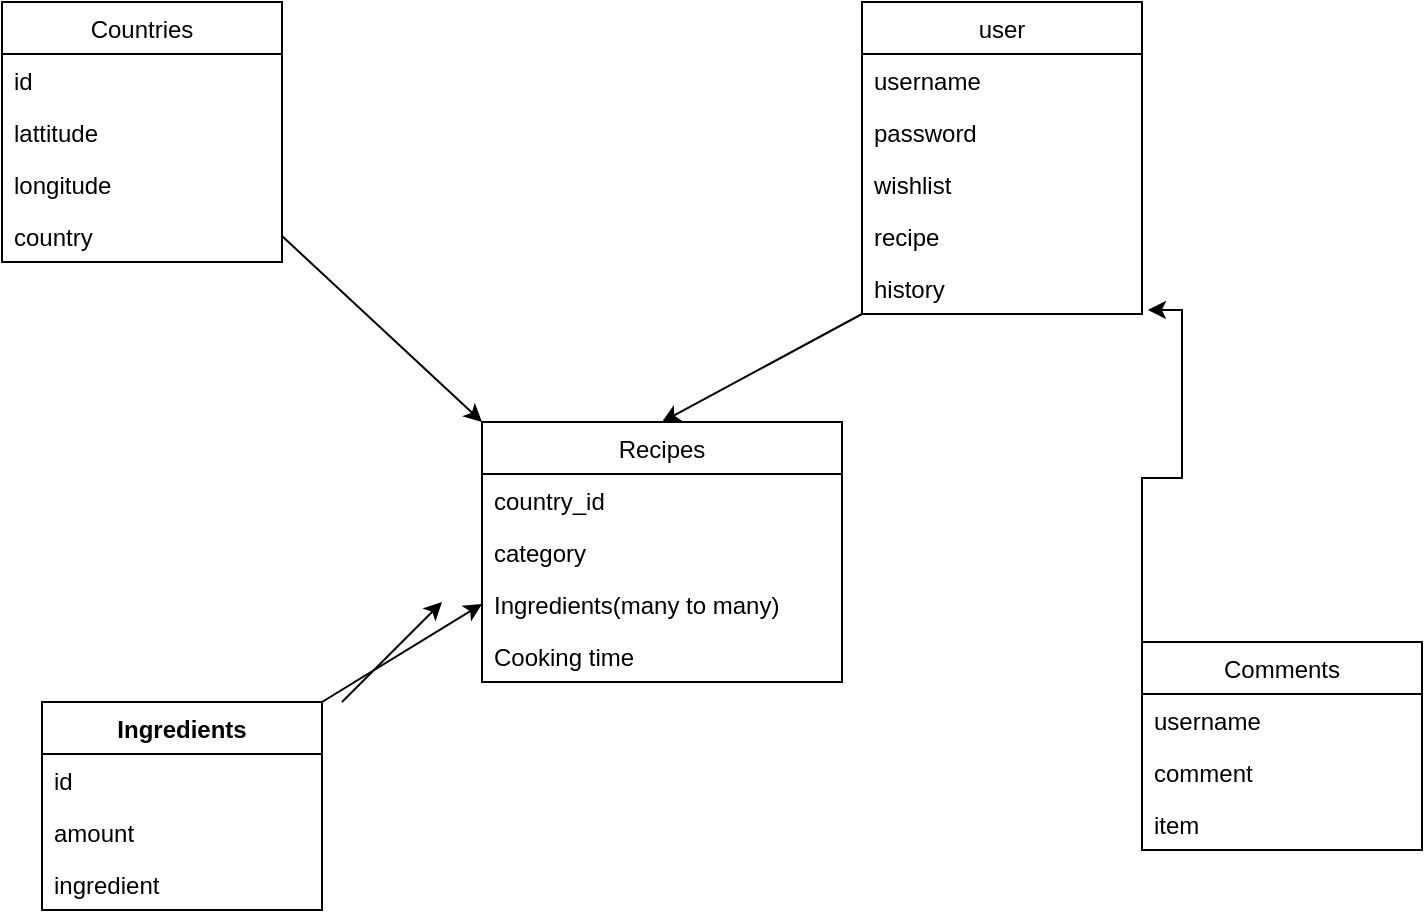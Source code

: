 <mxfile version="14.6.13" type="github">
  <diagram id="hhUe60nJqZDTVUf_EVyS" name="Page-1">
    <mxGraphModel dx="1422" dy="791" grid="1" gridSize="10" guides="1" tooltips="1" connect="1" arrows="1" fold="1" page="1" pageScale="1" pageWidth="850" pageHeight="1100" math="0" shadow="0">
      <root>
        <mxCell id="0" />
        <mxCell id="1" parent="0" />
        <mxCell id="59pdHvx7d3qj8lrXFZFq-1" value="Countries" style="swimlane;fontStyle=0;childLayout=stackLayout;horizontal=1;startSize=26;fillColor=none;horizontalStack=0;resizeParent=1;resizeParentMax=0;resizeLast=0;collapsible=1;marginBottom=0;" parent="1" vertex="1">
          <mxGeometry x="80" y="80" width="140" height="130" as="geometry" />
        </mxCell>
        <mxCell id="59pdHvx7d3qj8lrXFZFq-5" value="id" style="text;strokeColor=none;fillColor=none;align=left;verticalAlign=top;spacingLeft=4;spacingRight=4;overflow=hidden;rotatable=0;points=[[0,0.5],[1,0.5]];portConstraint=eastwest;" parent="59pdHvx7d3qj8lrXFZFq-1" vertex="1">
          <mxGeometry y="26" width="140" height="26" as="geometry" />
        </mxCell>
        <mxCell id="59pdHvx7d3qj8lrXFZFq-2" value="lattitude" style="text;strokeColor=none;fillColor=none;align=left;verticalAlign=top;spacingLeft=4;spacingRight=4;overflow=hidden;rotatable=0;points=[[0,0.5],[1,0.5]];portConstraint=eastwest;" parent="59pdHvx7d3qj8lrXFZFq-1" vertex="1">
          <mxGeometry y="52" width="140" height="26" as="geometry" />
        </mxCell>
        <mxCell id="59pdHvx7d3qj8lrXFZFq-3" value="longitude" style="text;strokeColor=none;fillColor=none;align=left;verticalAlign=top;spacingLeft=4;spacingRight=4;overflow=hidden;rotatable=0;points=[[0,0.5],[1,0.5]];portConstraint=eastwest;" parent="59pdHvx7d3qj8lrXFZFq-1" vertex="1">
          <mxGeometry y="78" width="140" height="26" as="geometry" />
        </mxCell>
        <mxCell id="59pdHvx7d3qj8lrXFZFq-4" value="country" style="text;strokeColor=none;fillColor=none;align=left;verticalAlign=top;spacingLeft=4;spacingRight=4;overflow=hidden;rotatable=0;points=[[0,0.5],[1,0.5]];portConstraint=eastwest;" parent="59pdHvx7d3qj8lrXFZFq-1" vertex="1">
          <mxGeometry y="104" width="140" height="26" as="geometry" />
        </mxCell>
        <mxCell id="59pdHvx7d3qj8lrXFZFq-6" value="Recipes" style="swimlane;fontStyle=0;childLayout=stackLayout;horizontal=1;startSize=26;fillColor=none;horizontalStack=0;resizeParent=1;resizeParentMax=0;resizeLast=0;collapsible=1;marginBottom=0;" parent="1" vertex="1">
          <mxGeometry x="320" y="290" width="180" height="130" as="geometry" />
        </mxCell>
        <mxCell id="59pdHvx7d3qj8lrXFZFq-7" value="country_id" style="text;strokeColor=none;fillColor=none;align=left;verticalAlign=top;spacingLeft=4;spacingRight=4;overflow=hidden;rotatable=0;points=[[0,0.5],[1,0.5]];portConstraint=eastwest;" parent="59pdHvx7d3qj8lrXFZFq-6" vertex="1">
          <mxGeometry y="26" width="180" height="26" as="geometry" />
        </mxCell>
        <mxCell id="59pdHvx7d3qj8lrXFZFq-8" value="category" style="text;strokeColor=none;fillColor=none;align=left;verticalAlign=top;spacingLeft=4;spacingRight=4;overflow=hidden;rotatable=0;points=[[0,0.5],[1,0.5]];portConstraint=eastwest;" parent="59pdHvx7d3qj8lrXFZFq-6" vertex="1">
          <mxGeometry y="52" width="180" height="26" as="geometry" />
        </mxCell>
        <mxCell id="59pdHvx7d3qj8lrXFZFq-12" value="Ingredients(many to many)" style="text;strokeColor=none;fillColor=none;align=left;verticalAlign=top;spacingLeft=4;spacingRight=4;overflow=hidden;rotatable=0;points=[[0,0.5],[1,0.5]];portConstraint=eastwest;" parent="59pdHvx7d3qj8lrXFZFq-6" vertex="1">
          <mxGeometry y="78" width="180" height="26" as="geometry" />
        </mxCell>
        <mxCell id="59pdHvx7d3qj8lrXFZFq-13" value="Cooking time" style="text;strokeColor=none;fillColor=none;align=left;verticalAlign=top;spacingLeft=4;spacingRight=4;overflow=hidden;rotatable=0;points=[[0,0.5],[1,0.5]];portConstraint=eastwest;" parent="59pdHvx7d3qj8lrXFZFq-6" vertex="1">
          <mxGeometry y="104" width="180" height="26" as="geometry" />
        </mxCell>
        <mxCell id="59pdHvx7d3qj8lrXFZFq-10" value="" style="endArrow=classic;html=1;exitX=1;exitY=0.5;exitDx=0;exitDy=0;entryX=0;entryY=0;entryDx=0;entryDy=0;" parent="1" source="59pdHvx7d3qj8lrXFZFq-4" target="59pdHvx7d3qj8lrXFZFq-6" edge="1">
          <mxGeometry width="50" height="50" relative="1" as="geometry">
            <mxPoint x="400" y="430" as="sourcePoint" />
            <mxPoint x="450" y="380" as="targetPoint" />
          </mxGeometry>
        </mxCell>
        <mxCell id="59pdHvx7d3qj8lrXFZFq-14" value="user" style="swimlane;fontStyle=0;childLayout=stackLayout;horizontal=1;startSize=26;fillColor=none;horizontalStack=0;resizeParent=1;resizeParentMax=0;resizeLast=0;collapsible=1;marginBottom=0;" parent="1" vertex="1">
          <mxGeometry x="510" y="80" width="140" height="156" as="geometry" />
        </mxCell>
        <mxCell id="59pdHvx7d3qj8lrXFZFq-15" value="username" style="text;strokeColor=none;fillColor=none;align=left;verticalAlign=top;spacingLeft=4;spacingRight=4;overflow=hidden;rotatable=0;points=[[0,0.5],[1,0.5]];portConstraint=eastwest;" parent="59pdHvx7d3qj8lrXFZFq-14" vertex="1">
          <mxGeometry y="26" width="140" height="26" as="geometry" />
        </mxCell>
        <mxCell id="59pdHvx7d3qj8lrXFZFq-16" value="password" style="text;strokeColor=none;fillColor=none;align=left;verticalAlign=top;spacingLeft=4;spacingRight=4;overflow=hidden;rotatable=0;points=[[0,0.5],[1,0.5]];portConstraint=eastwest;" parent="59pdHvx7d3qj8lrXFZFq-14" vertex="1">
          <mxGeometry y="52" width="140" height="26" as="geometry" />
        </mxCell>
        <mxCell id="w_2Mpq1B6Ed-xdbpefr0-9" value="wishlist" style="text;strokeColor=none;fillColor=none;align=left;verticalAlign=top;spacingLeft=4;spacingRight=4;overflow=hidden;rotatable=0;points=[[0,0.5],[1,0.5]];portConstraint=eastwest;" parent="59pdHvx7d3qj8lrXFZFq-14" vertex="1">
          <mxGeometry y="78" width="140" height="26" as="geometry" />
        </mxCell>
        <mxCell id="w_2Mpq1B6Ed-xdbpefr0-10" value="recipe" style="text;strokeColor=none;fillColor=none;align=left;verticalAlign=top;spacingLeft=4;spacingRight=4;overflow=hidden;rotatable=0;points=[[0,0.5],[1,0.5]];portConstraint=eastwest;" parent="59pdHvx7d3qj8lrXFZFq-14" vertex="1">
          <mxGeometry y="104" width="140" height="26" as="geometry" />
        </mxCell>
        <mxCell id="KFVtblSj9cUoHi-wkjS5-1" value="history" style="text;strokeColor=none;fillColor=none;align=left;verticalAlign=top;spacingLeft=4;spacingRight=4;overflow=hidden;rotatable=0;points=[[0,0.5],[1,0.5]];portConstraint=eastwest;" parent="59pdHvx7d3qj8lrXFZFq-14" vertex="1">
          <mxGeometry y="130" width="140" height="26" as="geometry" />
        </mxCell>
        <mxCell id="59pdHvx7d3qj8lrXFZFq-18" value="" style="endArrow=classic;html=1;entryX=0.5;entryY=0;entryDx=0;entryDy=0;exitX=0;exitY=1;exitDx=0;exitDy=0;" parent="1" source="59pdHvx7d3qj8lrXFZFq-14" target="59pdHvx7d3qj8lrXFZFq-6" edge="1">
          <mxGeometry width="50" height="50" relative="1" as="geometry">
            <mxPoint x="620" y="220" as="sourcePoint" />
            <mxPoint x="490" y="380" as="targetPoint" />
          </mxGeometry>
        </mxCell>
        <mxCell id="w_2Mpq1B6Ed-xdbpefr0-1" value="Ingredients" style="swimlane;fontStyle=1;childLayout=stackLayout;horizontal=1;startSize=26;fillColor=none;horizontalStack=0;resizeParent=1;resizeParentMax=0;resizeLast=0;collapsible=1;marginBottom=0;" parent="1" vertex="1">
          <mxGeometry x="100" y="430" width="140" height="104" as="geometry" />
        </mxCell>
        <mxCell id="w_2Mpq1B6Ed-xdbpefr0-2" value="id" style="text;strokeColor=none;fillColor=none;align=left;verticalAlign=top;spacingLeft=4;spacingRight=4;overflow=hidden;rotatable=0;points=[[0,0.5],[1,0.5]];portConstraint=eastwest;" parent="w_2Mpq1B6Ed-xdbpefr0-1" vertex="1">
          <mxGeometry y="26" width="140" height="26" as="geometry" />
        </mxCell>
        <mxCell id="w_2Mpq1B6Ed-xdbpefr0-3" value="amount" style="text;strokeColor=none;fillColor=none;align=left;verticalAlign=top;spacingLeft=4;spacingRight=4;overflow=hidden;rotatable=0;points=[[0,0.5],[1,0.5]];portConstraint=eastwest;" parent="w_2Mpq1B6Ed-xdbpefr0-1" vertex="1">
          <mxGeometry y="52" width="140" height="26" as="geometry" />
        </mxCell>
        <mxCell id="w_2Mpq1B6Ed-xdbpefr0-4" value="ingredient" style="text;strokeColor=none;fillColor=none;align=left;verticalAlign=top;spacingLeft=4;spacingRight=4;overflow=hidden;rotatable=0;points=[[0,0.5],[1,0.5]];portConstraint=eastwest;" parent="w_2Mpq1B6Ed-xdbpefr0-1" vertex="1">
          <mxGeometry y="78" width="140" height="26" as="geometry" />
        </mxCell>
        <mxCell id="w_2Mpq1B6Ed-xdbpefr0-8" value="" style="endArrow=classic;html=1;exitX=1;exitY=0;exitDx=0;exitDy=0;entryX=0;entryY=0.5;entryDx=0;entryDy=0;" parent="1" source="w_2Mpq1B6Ed-xdbpefr0-1" target="59pdHvx7d3qj8lrXFZFq-12" edge="1">
          <mxGeometry width="50" height="50" relative="1" as="geometry">
            <mxPoint x="400" y="430" as="sourcePoint" />
            <mxPoint x="450" y="380" as="targetPoint" />
          </mxGeometry>
        </mxCell>
        <mxCell id="hEvOs8yBP2AgA6EbSp7y-6" style="edgeStyle=orthogonalEdgeStyle;rounded=0;orthogonalLoop=1;jettySize=auto;html=1;exitX=0;exitY=0;exitDx=0;exitDy=0;entryX=1.021;entryY=0.923;entryDx=0;entryDy=0;entryPerimeter=0;" edge="1" parent="1" source="hEvOs8yBP2AgA6EbSp7y-1" target="KFVtblSj9cUoHi-wkjS5-1">
          <mxGeometry relative="1" as="geometry" />
        </mxCell>
        <mxCell id="hEvOs8yBP2AgA6EbSp7y-1" value="Comments" style="swimlane;fontStyle=0;childLayout=stackLayout;horizontal=1;startSize=26;fillColor=none;horizontalStack=0;resizeParent=1;resizeParentMax=0;resizeLast=0;collapsible=1;marginBottom=0;" vertex="1" parent="1">
          <mxGeometry x="650" y="400" width="140" height="104" as="geometry" />
        </mxCell>
        <mxCell id="hEvOs8yBP2AgA6EbSp7y-2" value="username" style="text;strokeColor=none;fillColor=none;align=left;verticalAlign=top;spacingLeft=4;spacingRight=4;overflow=hidden;rotatable=0;points=[[0,0.5],[1,0.5]];portConstraint=eastwest;" vertex="1" parent="hEvOs8yBP2AgA6EbSp7y-1">
          <mxGeometry y="26" width="140" height="26" as="geometry" />
        </mxCell>
        <mxCell id="hEvOs8yBP2AgA6EbSp7y-3" value="comment" style="text;strokeColor=none;fillColor=none;align=left;verticalAlign=top;spacingLeft=4;spacingRight=4;overflow=hidden;rotatable=0;points=[[0,0.5],[1,0.5]];portConstraint=eastwest;" vertex="1" parent="hEvOs8yBP2AgA6EbSp7y-1">
          <mxGeometry y="52" width="140" height="26" as="geometry" />
        </mxCell>
        <mxCell id="hEvOs8yBP2AgA6EbSp7y-4" value="item" style="text;strokeColor=none;fillColor=none;align=left;verticalAlign=top;spacingLeft=4;spacingRight=4;overflow=hidden;rotatable=0;points=[[0,0.5],[1,0.5]];portConstraint=eastwest;" vertex="1" parent="hEvOs8yBP2AgA6EbSp7y-1">
          <mxGeometry y="78" width="140" height="26" as="geometry" />
        </mxCell>
        <mxCell id="hEvOs8yBP2AgA6EbSp7y-5" value="" style="endArrow=classic;html=1;" edge="1" parent="1">
          <mxGeometry width="50" height="50" relative="1" as="geometry">
            <mxPoint x="250" y="430" as="sourcePoint" />
            <mxPoint x="300" y="380" as="targetPoint" />
          </mxGeometry>
        </mxCell>
      </root>
    </mxGraphModel>
  </diagram>
</mxfile>
